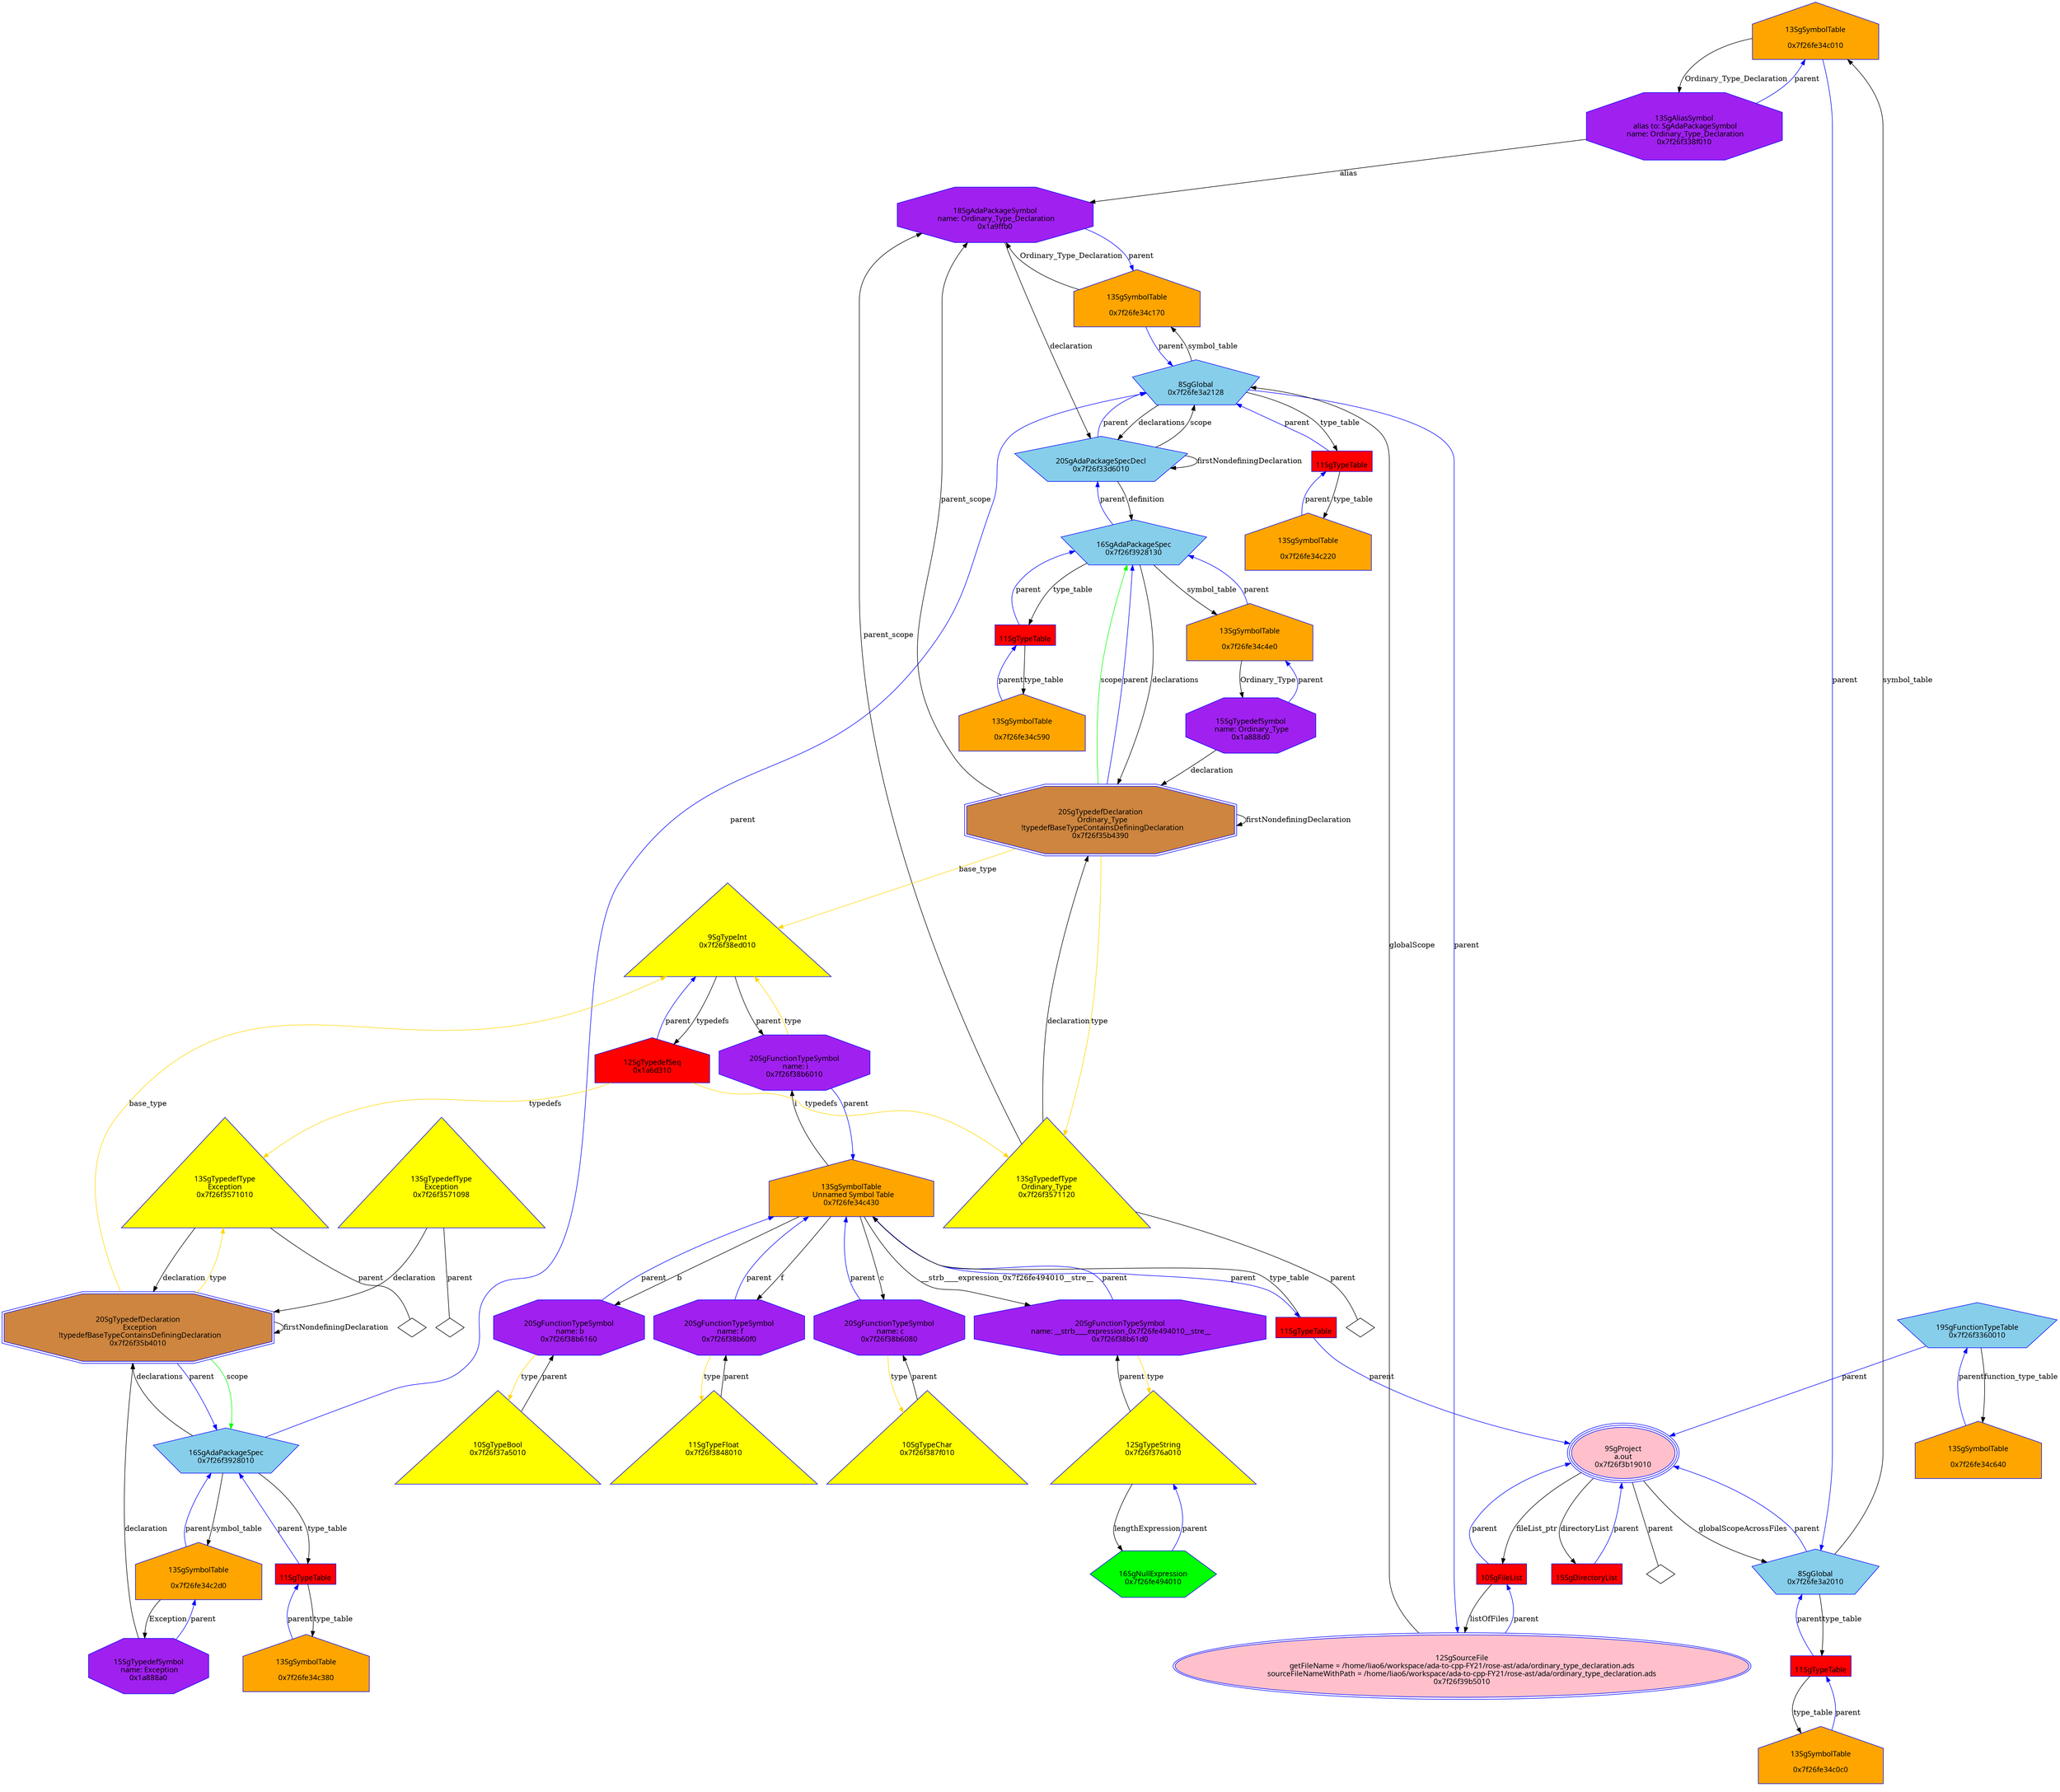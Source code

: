 digraph "Gordinary_type_declaration.ads.dot" {
"0x7f26fe34c010"[label="\n13SgSymbolTable\n  \n  0x7f26fe34c010  " shape=house,regular=0,URL="\N",tooltip="more info at \N",sides=5,peripheries=1,color="blue",fillcolor=orange,fontname="7x13bold",fontcolor=black,style=filled];
"0x7f26fe34c010" -> "0x7f26f338f010"[label="Ordinary_Type_Declaration" dir=forward ];
"0x7f26fe34c010" -> "0x7f26fe3a2010"[label="parent" color="blue" dir=forward ];
"0x7f26fe34c0c0"[label="\n13SgSymbolTable\n  \n  0x7f26fe34c0c0  " shape=house,regular=0,URL="\N",tooltip="more info at \N",sides=5,peripheries=1,color="blue",fillcolor=orange,fontname="7x13bold",fontcolor=black,style=filled];
"0x7f26fe34c0c0" -> "0x19caa20"[label="parent" color="blue" dir=forward ];
"0x7f26fe34c170"[label="\n13SgSymbolTable\n  \n  0x7f26fe34c170  " shape=house,regular=0,URL="\N",tooltip="more info at \N",sides=5,peripheries=1,color="blue",fillcolor=orange,fontname="7x13bold",fontcolor=black,style=filled];
"0x7f26fe34c170" -> "0x1a9ffb0"[label="Ordinary_Type_Declaration" dir=forward ];
"0x7f26fe34c170" -> "0x7f26fe3a2128"[label="parent" color="blue" dir=forward ];
"0x7f26fe34c220"[label="\n13SgSymbolTable\n  \n  0x7f26fe34c220  " shape=house,regular=0,URL="\N",tooltip="more info at \N",sides=5,peripheries=1,color="blue",fillcolor=orange,fontname="7x13bold",fontcolor=black,style=filled];
"0x7f26fe34c220" -> "0x19caa48"[label="parent" color="blue" dir=forward ];
"0x7f26fe34c2d0"[label="\n13SgSymbolTable\n  \n  0x7f26fe34c2d0  " shape=house,regular=0,URL="\N",tooltip="more info at \N",sides=5,peripheries=1,color="blue",fillcolor=orange,fontname="7x13bold",fontcolor=black,style=filled];
"0x7f26fe34c2d0" -> "0x1a888a0"[label="Exception" dir=forward ];
"0x7f26fe34c2d0" -> "0x7f26f3928010"[label="parent" color="blue" dir=forward ];
"0x7f26fe34c380"[label="\n13SgSymbolTable\n  \n  0x7f26fe34c380  " shape=house,regular=0,URL="\N",tooltip="more info at \N",sides=5,peripheries=1,color="blue",fillcolor=orange,fontname="7x13bold",fontcolor=black,style=filled];
"0x7f26fe34c380" -> "0x19caa70"[label="parent" color="blue" dir=forward ];
"0x7f26fe34c430"[label="\n13SgSymbolTable\n  Unnamed Symbol Table\n  0x7f26fe34c430  " shape=house,regular=0,URL="\N",tooltip="more info at \N",sides=5,peripheries=1,color="blue",fillcolor=orange,fontname="7x13bold",fontcolor=black,style=filled];
"0x7f26fe34c430" -> "0x7f26f38b61d0"[label="__strb____expression_0x7f26fe494010__stre__" dir=forward ];
"0x7f26fe34c430" -> "0x7f26f38b6160"[label="b" dir=forward ];
"0x7f26fe34c430" -> "0x7f26f38b60f0"[label="f" dir=forward ];
"0x7f26fe34c430" -> "0x7f26f38b6080"[label="c" dir=forward ];
"0x7f26fe34c430" -> "0x7f26f38b6010"[label="i" dir=forward ];
"0x7f26fe34c430" -> "0x19caa98"[label="parent" color="blue" dir=forward ];
"0x7f26fe34c4e0"[label="\n13SgSymbolTable\n  \n  0x7f26fe34c4e0  " shape=house,regular=0,URL="\N",tooltip="more info at \N",sides=5,peripheries=1,color="blue",fillcolor=orange,fontname="7x13bold",fontcolor=black,style=filled];
"0x7f26fe34c4e0" -> "0x1a888d0"[label="Ordinary_Type" dir=forward ];
"0x7f26fe34c4e0" -> "0x7f26f3928130"[label="parent" color="blue" dir=forward ];
"0x7f26fe34c590"[label="\n13SgSymbolTable\n  \n  0x7f26fe34c590  " shape=house,regular=0,URL="\N",tooltip="more info at \N",sides=5,peripheries=1,color="blue",fillcolor=orange,fontname="7x13bold",fontcolor=black,style=filled];
"0x7f26fe34c590" -> "0x19caac0"[label="parent" color="blue" dir=forward ];
"0x7f26fe34c640"[label="\n13SgSymbolTable\n  \n  0x7f26fe34c640  " shape=house,regular=0,URL="\N",tooltip="more info at \N",sides=5,peripheries=1,color="blue",fillcolor=orange,fontname="7x13bold",fontcolor=black,style=filled];
"0x7f26fe34c640" -> "0x7f26f3360010"[label="parent" color="blue" dir=forward ];
"0x7f26f39b5010"[label="\n12SgSourceFile\n  getFileName = /home/liao6/workspace/ada-to-cpp-FY21/rose-ast/ada/ordinary_type_declaration.ads  \n  sourceFileNameWithPath = /home/liao6/workspace/ada-to-cpp-FY21/rose-ast/ada/ordinary_type_declaration.ads  \n  0x7f26f39b5010  " shape=ellipse,regular=0,URL="\N",tooltip="more info at \N",sides=5,peripheries=2,color="blue",fillcolor=pink,fontname="7x13bold",fontcolor=black,style=filled];
"0x7f26f39b5010" -> "0x7f26fe3a2128"[label="globalScope" dir=forward ];
"0x7f26f39b5010" -> "0x198ffc0"[label="parent" color="blue" dir=forward ];
"0x198ffc0"[label="\n10SgFileList" shape=polygon,regular=0,URL="\N",tooltip="more info at \N",sides=4,peripheries=1,color="blue",fillcolor=red,fontname="7x13bold",fontcolor=black,style=filled];
"0x198ffc0" -> "0x7f26f39b5010"[label="listOfFiles" dir=forward ];
"0x198ffc0" -> "0x7f26f3b19010"[label="parent" color="blue" dir=forward ];
"0x19af3d0"[label="\n15SgDirectoryList" shape=polygon,regular=0,URL="\N",tooltip="more info at \N",sides=4,peripheries=1,color="blue",fillcolor=red,fontname="7x13bold",fontcolor=black,style=filled];
"0x19af3d0" -> "0x7f26f3b19010"[label="parent" color="blue" dir=forward ];
"0x7f26f3b19010"[label="\n9SgProject\n  a.out  \n  0x7f26f3b19010  " shape=ellipse,regular=0,URL="\N",tooltip="more info at \N",sides=5,peripheries=3,color="blue",fillcolor=pink,fontname="7x13bold",fontcolor=black,style=filled];
"0x7f26f3b19010" -> "0x198ffc0"[label="fileList_ptr" dir=forward ];
"0x7f26f3b19010" -> "0x19af3d0"[label="directoryList" dir=forward ];
"0x7f26f3b19010" -> "0x7f26fe3a2010"[label="globalScopeAcrossFiles" dir=forward ];
"0x7f26f3b19010" -> "0x7f26f3b19010__parent__null"[label="parent" dir=none ];
"0x7f26f3b19010__parent__null"[label="" shape=diamond ];
"0x1a6d310"[label="\n12SgTypedefSeq\n  0x1a6d310  " shape=house,regular=0,URL="\N",tooltip="more info at \N",sides=5,peripheries=1,color="blue",fillcolor=red,fontname="7x13bold",fontcolor=black,style=filled];
"0x1a6d310" -> "0x7f26f3571010"[label="typedefs" color="gold1" dir=forward ];
"0x1a6d310" -> "0x7f26f3571120"[label="typedefs" color="gold1" dir=forward ];
"0x1a6d310" -> "0x7f26f38ed010"[label="parent" color="blue" dir=forward ];
"0x19caa20"[label="\n11SgTypeTable" shape=polygon,regular=0,URL="\N",tooltip="more info at \N",sides=4,peripheries=1,color="blue",fillcolor=red,fontname="7x13bold",fontcolor=black,style=filled];
"0x19caa20" -> "0x7f26fe34c0c0"[label="type_table" dir=forward ];
"0x19caa20" -> "0x7f26fe3a2010"[label="parent" color="blue" dir=forward ];
"0x19caa48"[label="\n11SgTypeTable" shape=polygon,regular=0,URL="\N",tooltip="more info at \N",sides=4,peripheries=1,color="blue",fillcolor=red,fontname="7x13bold",fontcolor=black,style=filled];
"0x19caa48" -> "0x7f26fe34c220"[label="type_table" dir=forward ];
"0x19caa48" -> "0x7f26fe3a2128"[label="parent" color="blue" dir=forward ];
"0x19caa70"[label="\n11SgTypeTable" shape=polygon,regular=0,URL="\N",tooltip="more info at \N",sides=4,peripheries=1,color="blue",fillcolor=red,fontname="7x13bold",fontcolor=black,style=filled];
"0x19caa70" -> "0x7f26fe34c380"[label="type_table" dir=forward ];
"0x19caa70" -> "0x7f26f3928010"[label="parent" color="blue" dir=forward ];
"0x19caa98"[label="\n11SgTypeTable" shape=polygon,regular=0,URL="\N",tooltip="more info at \N",sides=4,peripheries=1,color="blue",fillcolor=red,fontname="7x13bold",fontcolor=black,style=filled];
"0x19caa98" -> "0x7f26fe34c430"[label="type_table" dir=forward ];
"0x19caa98" -> "0x7f26f3b19010"[label="parent" color="blue" dir=forward ];
"0x19caac0"[label="\n11SgTypeTable" shape=polygon,regular=0,URL="\N",tooltip="more info at \N",sides=4,peripheries=1,color="blue",fillcolor=red,fontname="7x13bold",fontcolor=black,style=filled];
"0x19caac0" -> "0x7f26fe34c590"[label="type_table" dir=forward ];
"0x19caac0" -> "0x7f26f3928130"[label="parent" color="blue" dir=forward ];
"0x7f26f387f010"[label="\n10SgTypeChar\n  0x7f26f387f010  \n   \n   " shape=polygon,regular=0,URL="\N",tooltip="more info at \N",sides=3,peripheries=1,color="blue",fillcolor=yellow,fontname="7x13bold",fontcolor=black,style=filled];
"0x7f26f387f010" -> "0x7f26f38b6080"[label="parent" dir=forward ];
"0x7f26f38ed010"[label="\n9SgTypeInt\n  0x7f26f38ed010  \n   \n   " shape=polygon,regular=0,URL="\N",tooltip="more info at \N",sides=3,peripheries=1,color="blue",fillcolor=yellow,fontname="7x13bold",fontcolor=black,style=filled];
"0x7f26f38ed010" -> "0x1a6d310"[label="typedefs" dir=forward ];
"0x7f26f38ed010" -> "0x7f26f38b6010"[label="parent" dir=forward ];
"0x7f26f3848010"[label="\n11SgTypeFloat\n  0x7f26f3848010  \n   \n   " shape=polygon,regular=0,URL="\N",tooltip="more info at \N",sides=3,peripheries=1,color="blue",fillcolor=yellow,fontname="7x13bold",fontcolor=black,style=filled];
"0x7f26f3848010" -> "0x7f26f38b60f0"[label="parent" dir=forward ];
"0x7f26f376a010"[label="\n12SgTypeString\n  0x7f26f376a010  \n   \n   " shape=polygon,regular=0,URL="\N",tooltip="more info at \N",sides=3,peripheries=1,color="blue",fillcolor=yellow,fontname="7x13bold",fontcolor=black,style=filled];
"0x7f26f376a010" -> "0x7f26fe494010"[label="lengthExpression" dir=forward ];
"0x7f26f376a010" -> "0x7f26f38b61d0"[label="parent" dir=forward ];
"0x7f26f37a5010"[label="\n10SgTypeBool\n  0x7f26f37a5010  \n   \n   " shape=polygon,regular=0,URL="\N",tooltip="more info at \N",sides=3,peripheries=1,color="blue",fillcolor=yellow,fontname="7x13bold",fontcolor=black,style=filled];
"0x7f26f37a5010" -> "0x7f26f38b6160"[label="parent" dir=forward ];
"0x7f26f3571010"[label="\n13SgTypedefType\nException\n  0x7f26f3571010  \n   \n   " shape=polygon,regular=0,URL="\N",tooltip="more info at \N",sides=3,peripheries=1,color="blue",fillcolor=yellow,fontname="7x13bold",fontcolor=black,style=filled];
"0x7f26f3571010" -> "0x7f26f35b4010"[label="declaration" dir=forward ];
"0x7f26f3571010" -> "0x7f26f3571010__parent__null"[label="parent" dir=none ];
"0x7f26f3571010__parent__null"[label="" shape=diamond ];
"0x7f26f3571098"[label="\n13SgTypedefType\nException\n  0x7f26f3571098  \n   \n   " shape=polygon,regular=0,URL="\N",tooltip="more info at \N",sides=3,peripheries=1,color="blue",fillcolor=yellow,fontname="7x13bold",fontcolor=black,style=filled];
"0x7f26f3571098" -> "0x7f26f35b4010"[label="declaration" dir=forward ];
"0x7f26f3571098" -> "0x7f26f3571098__parent__null"[label="parent" dir=none ];
"0x7f26f3571098__parent__null"[label="" shape=diamond ];
"0x7f26f3571120"[label="\n13SgTypedefType\nOrdinary_Type\n  0x7f26f3571120  \n   \n   " shape=polygon,regular=0,URL="\N",tooltip="more info at \N",sides=3,peripheries=1,color="blue",fillcolor=yellow,fontname="7x13bold",fontcolor=black,style=filled];
"0x7f26f3571120" -> "0x1a9ffb0"[label="parent_scope" dir=forward ];
"0x7f26f3571120" -> "0x7f26f35b4390"[label="declaration" dir=forward ];
"0x7f26f3571120" -> "0x7f26f3571120__parent__null"[label="parent" dir=none ];
"0x7f26f3571120__parent__null"[label="" shape=diamond ];
"0x7f26fe3a2010"[label="\n8SgGlobal\n  0x7f26fe3a2010  " shape=polygon,regular=0,URL="\N",tooltip="more info at \N",sides=5,peripheries=1,color="blue",fillcolor=skyblue,fontname="7x13bold",fontcolor=black,style=filled];
"0x7f26fe3a2010" -> "0x7f26fe34c010"[label="symbol_table" dir=forward ];
"0x7f26fe3a2010" -> "0x19caa20"[label="type_table" dir=forward ];
"0x7f26fe3a2010" -> "0x7f26f3b19010"[label="parent" color="blue" dir=forward ];
"0x7f26fe3a2128"[label="\n8SgGlobal\n  0x7f26fe3a2128  " shape=polygon,regular=0,URL="\N",tooltip="more info at \N",sides=5,peripheries=1,color="blue",fillcolor=skyblue,fontname="7x13bold",fontcolor=black,style=filled];
"0x7f26fe3a2128" -> "0x7f26f33d6010"[label="declarations" dir=forward ];
"0x7f26fe3a2128" -> "0x7f26fe34c170"[label="symbol_table" dir=forward ];
"0x7f26fe3a2128" -> "0x19caa48"[label="type_table" dir=forward ];
"0x7f26fe3a2128" -> "0x7f26f39b5010"[label="parent" color="blue" dir=forward ];
"0x7f26f3360010"[label="\n19SgFunctionTypeTable\n  0x7f26f3360010  " shape=polygon,regular=0,URL="\N",tooltip="more info at \N",sides=5,peripheries=1,color="blue",fillcolor=skyblue,fontname="7x13bold",fontcolor=black,style=filled];
"0x7f26f3360010" -> "0x7f26fe34c640"[label="function_type_table" dir=forward ];
"0x7f26f3360010" -> "0x7f26f3b19010"[label="parent" color="blue" dir=forward ];
"0x7f26f35b4010"[label="\n20SgTypedefDeclaration\n  Exception\n  !typedefBaseTypeContainsDefiningDeclaration\n  0x7f26f35b4010  " shape=polygon,regular=0,URL="\N",tooltip="more info at \N",sides=8,peripheries=2,color="blue",fillcolor=peru,fontname="7x13bold",fontcolor=black,style=filled];
"0x7f26f35b4010" -> "0x7f26f38ed010"[label="base_type" color="gold1" dir=forward ];
"0x7f26f35b4010" -> "0x7f26f3571010"[label="type" color="gold1" dir=forward ];
"0x7f26f35b4010" -> "0x7f26f3928010"[label="scope" color="green" dir=forward ];
"0x7f26f35b4010" -> "0x7f26f35b4010"[label="firstNondefiningDeclaration" dir=forward ];
"0x7f26f35b4010" -> "0x7f26f3928010"[label="parent" color="blue" dir=forward ];
"0x7f26f35b4390"[label="\n20SgTypedefDeclaration\n  Ordinary_Type\n  !typedefBaseTypeContainsDefiningDeclaration\n  0x7f26f35b4390  " shape=polygon,regular=0,URL="\N",tooltip="more info at \N",sides=8,peripheries=2,color="blue",fillcolor=peru,fontname="7x13bold",fontcolor=black,style=filled];
"0x7f26f35b4390" -> "0x7f26f38ed010"[label="base_type" color="gold1" dir=forward ];
"0x7f26f35b4390" -> "0x7f26f3571120"[label="type" color="gold1" dir=forward ];
"0x7f26f35b4390" -> "0x1a9ffb0"[label="parent_scope" dir=forward ];
"0x7f26f35b4390" -> "0x7f26f3928130"[label="scope" color="green" dir=forward ];
"0x7f26f35b4390" -> "0x7f26f35b4390"[label="firstNondefiningDeclaration" dir=forward ];
"0x7f26f35b4390" -> "0x7f26f3928130"[label="parent" color="blue" dir=forward ];
"0x7f26f3928010"[label="\n16SgAdaPackageSpec\n  0x7f26f3928010  " shape=polygon,regular=0,URL="\N",tooltip="more info at \N",sides=5,peripheries=1,color="blue",fillcolor=skyblue,fontname="7x13bold",fontcolor=black,style=filled];
"0x7f26f3928010" -> "0x7f26f35b4010"[label="declarations" dir=forward ];
"0x7f26f3928010" -> "0x7f26fe34c2d0"[label="symbol_table" dir=forward ];
"0x7f26f3928010" -> "0x19caa70"[label="type_table" dir=forward ];
"0x7f26f3928010" -> "0x7f26fe3a2128"[label="parent" color="blue" dir=forward ];
"0x7f26f3928130"[label="\n16SgAdaPackageSpec\n  0x7f26f3928130  " shape=polygon,regular=0,URL="\N",tooltip="more info at \N",sides=5,peripheries=1,color="blue",fillcolor=skyblue,fontname="7x13bold",fontcolor=black,style=filled];
"0x7f26f3928130" -> "0x7f26f35b4390"[label="declarations" dir=forward ];
"0x7f26f3928130" -> "0x7f26fe34c4e0"[label="symbol_table" dir=forward ];
"0x7f26f3928130" -> "0x19caac0"[label="type_table" dir=forward ];
"0x7f26f3928130" -> "0x7f26f33d6010"[label="parent" color="blue" dir=forward ];
"0x7f26f33d6010"[label="\n20SgAdaPackageSpecDecl\n  0x7f26f33d6010  " shape=polygon,regular=0,URL="\N",tooltip="more info at \N",sides=5,peripheries=1,color="blue",fillcolor=skyblue,fontname="7x13bold",fontcolor=black,style=filled];
"0x7f26f33d6010" -> "0x7f26f3928130"[label="definition" dir=forward ];
"0x7f26f33d6010" -> "0x7f26fe3a2128"[label="scope" dir=forward ];
"0x7f26f33d6010" -> "0x7f26f33d6010"[label="firstNondefiningDeclaration" dir=forward ];
"0x7f26f33d6010" -> "0x7f26fe3a2128"[label="parent" color="blue" dir=forward ];
"0x7f26fe494010"[label="\n16SgNullExpression\n  0x7f26fe494010  " shape=polygon,regular=0,URL="\N",tooltip="more info at \N",sides=6,peripheries=1,color="blue",fillcolor=green,fontname="7x13bold",fontcolor=black,style=filled];
"0x7f26fe494010" -> "0x7f26f376a010"[label="parent" color="blue" dir=forward ];
"0x7f26f38b6010"[label="\n20SgFunctionTypeSymbol\n name: i\n  0x7f26f38b6010  " shape=polygon,regular=0,URL="\N",tooltip="more info at \N",sides=8,peripheries=1,color="blue",fillcolor=purple,fontname="7x13bold",fontcolor=black,style=filled];
"0x7f26f38b6010" -> "0x7f26f38ed010"[label="type" color="gold1" dir=forward ];
"0x7f26f38b6010" -> "0x7f26fe34c430"[label="parent" color="blue" dir=forward ];
"0x7f26f38b6080"[label="\n20SgFunctionTypeSymbol\n name: c\n  0x7f26f38b6080  " shape=polygon,regular=0,URL="\N",tooltip="more info at \N",sides=8,peripheries=1,color="blue",fillcolor=purple,fontname="7x13bold",fontcolor=black,style=filled];
"0x7f26f38b6080" -> "0x7f26f387f010"[label="type" color="gold1" dir=forward ];
"0x7f26f38b6080" -> "0x7f26fe34c430"[label="parent" color="blue" dir=forward ];
"0x7f26f38b60f0"[label="\n20SgFunctionTypeSymbol\n name: f\n  0x7f26f38b60f0  " shape=polygon,regular=0,URL="\N",tooltip="more info at \N",sides=8,peripheries=1,color="blue",fillcolor=purple,fontname="7x13bold",fontcolor=black,style=filled];
"0x7f26f38b60f0" -> "0x7f26f3848010"[label="type" color="gold1" dir=forward ];
"0x7f26f38b60f0" -> "0x7f26fe34c430"[label="parent" color="blue" dir=forward ];
"0x7f26f38b6160"[label="\n20SgFunctionTypeSymbol\n name: b\n  0x7f26f38b6160  " shape=polygon,regular=0,URL="\N",tooltip="more info at \N",sides=8,peripheries=1,color="blue",fillcolor=purple,fontname="7x13bold",fontcolor=black,style=filled];
"0x7f26f38b6160" -> "0x7f26f37a5010"[label="type" color="gold1" dir=forward ];
"0x7f26f38b6160" -> "0x7f26fe34c430"[label="parent" color="blue" dir=forward ];
"0x7f26f38b61d0"[label="\n20SgFunctionTypeSymbol\n name: __strb____expression_0x7f26fe494010__stre__\n  0x7f26f38b61d0  " shape=polygon,regular=0,URL="\N",tooltip="more info at \N",sides=8,peripheries=1,color="blue",fillcolor=purple,fontname="7x13bold",fontcolor=black,style=filled];
"0x7f26f38b61d0" -> "0x7f26f376a010"[label="type" color="gold1" dir=forward ];
"0x7f26f38b61d0" -> "0x7f26fe34c430"[label="parent" color="blue" dir=forward ];
"0x1a888a0"[label="\n15SgTypedefSymbol\n name: Exception\n  0x1a888a0  " shape=polygon,regular=0,URL="\N",tooltip="more info at \N",sides=8,peripheries=1,color="blue",fillcolor=purple,fontname="7x13bold",fontcolor=black,style=filled];
"0x1a888a0" -> "0x7f26f35b4010"[label="declaration" dir=forward ];
"0x1a888a0" -> "0x7f26fe34c2d0"[label="parent" color="blue" dir=forward ];
"0x1a888d0"[label="\n15SgTypedefSymbol\n name: Ordinary_Type\n  0x1a888d0  " shape=polygon,regular=0,URL="\N",tooltip="more info at \N",sides=8,peripheries=1,color="blue",fillcolor=purple,fontname="7x13bold",fontcolor=black,style=filled];
"0x1a888d0" -> "0x7f26f35b4390"[label="declaration" dir=forward ];
"0x1a888d0" -> "0x7f26fe34c4e0"[label="parent" color="blue" dir=forward ];
"0x7f26f338f010"[label="\n13SgAliasSymbol\n alias to: SgAdaPackageSymbol\n name: Ordinary_Type_Declaration\n  0x7f26f338f010  " shape=polygon,regular=0,URL="\N",tooltip="more info at \N",sides=8,peripheries=1,color="blue",fillcolor=purple,fontname="7x13bold",fontcolor=black,style=filled];
"0x7f26f338f010" -> "0x1a9ffb0"[label="alias" dir=forward ];
"0x7f26f338f010" -> "0x7f26fe34c010"[label="parent" color="blue" dir=forward ];
"0x1a9ffb0"[label="\n18SgAdaPackageSymbol\n name: Ordinary_Type_Declaration\n  0x1a9ffb0  " shape=polygon,regular=0,URL="\N",tooltip="more info at \N",sides=8,peripheries=1,color="blue",fillcolor=purple,fontname="7x13bold",fontcolor=black,style=filled];
"0x1a9ffb0" -> "0x7f26f33d6010"[label="declaration" dir=forward ];
"0x1a9ffb0" -> "0x7f26fe34c170"[label="parent" color="blue" dir=forward ];
}
